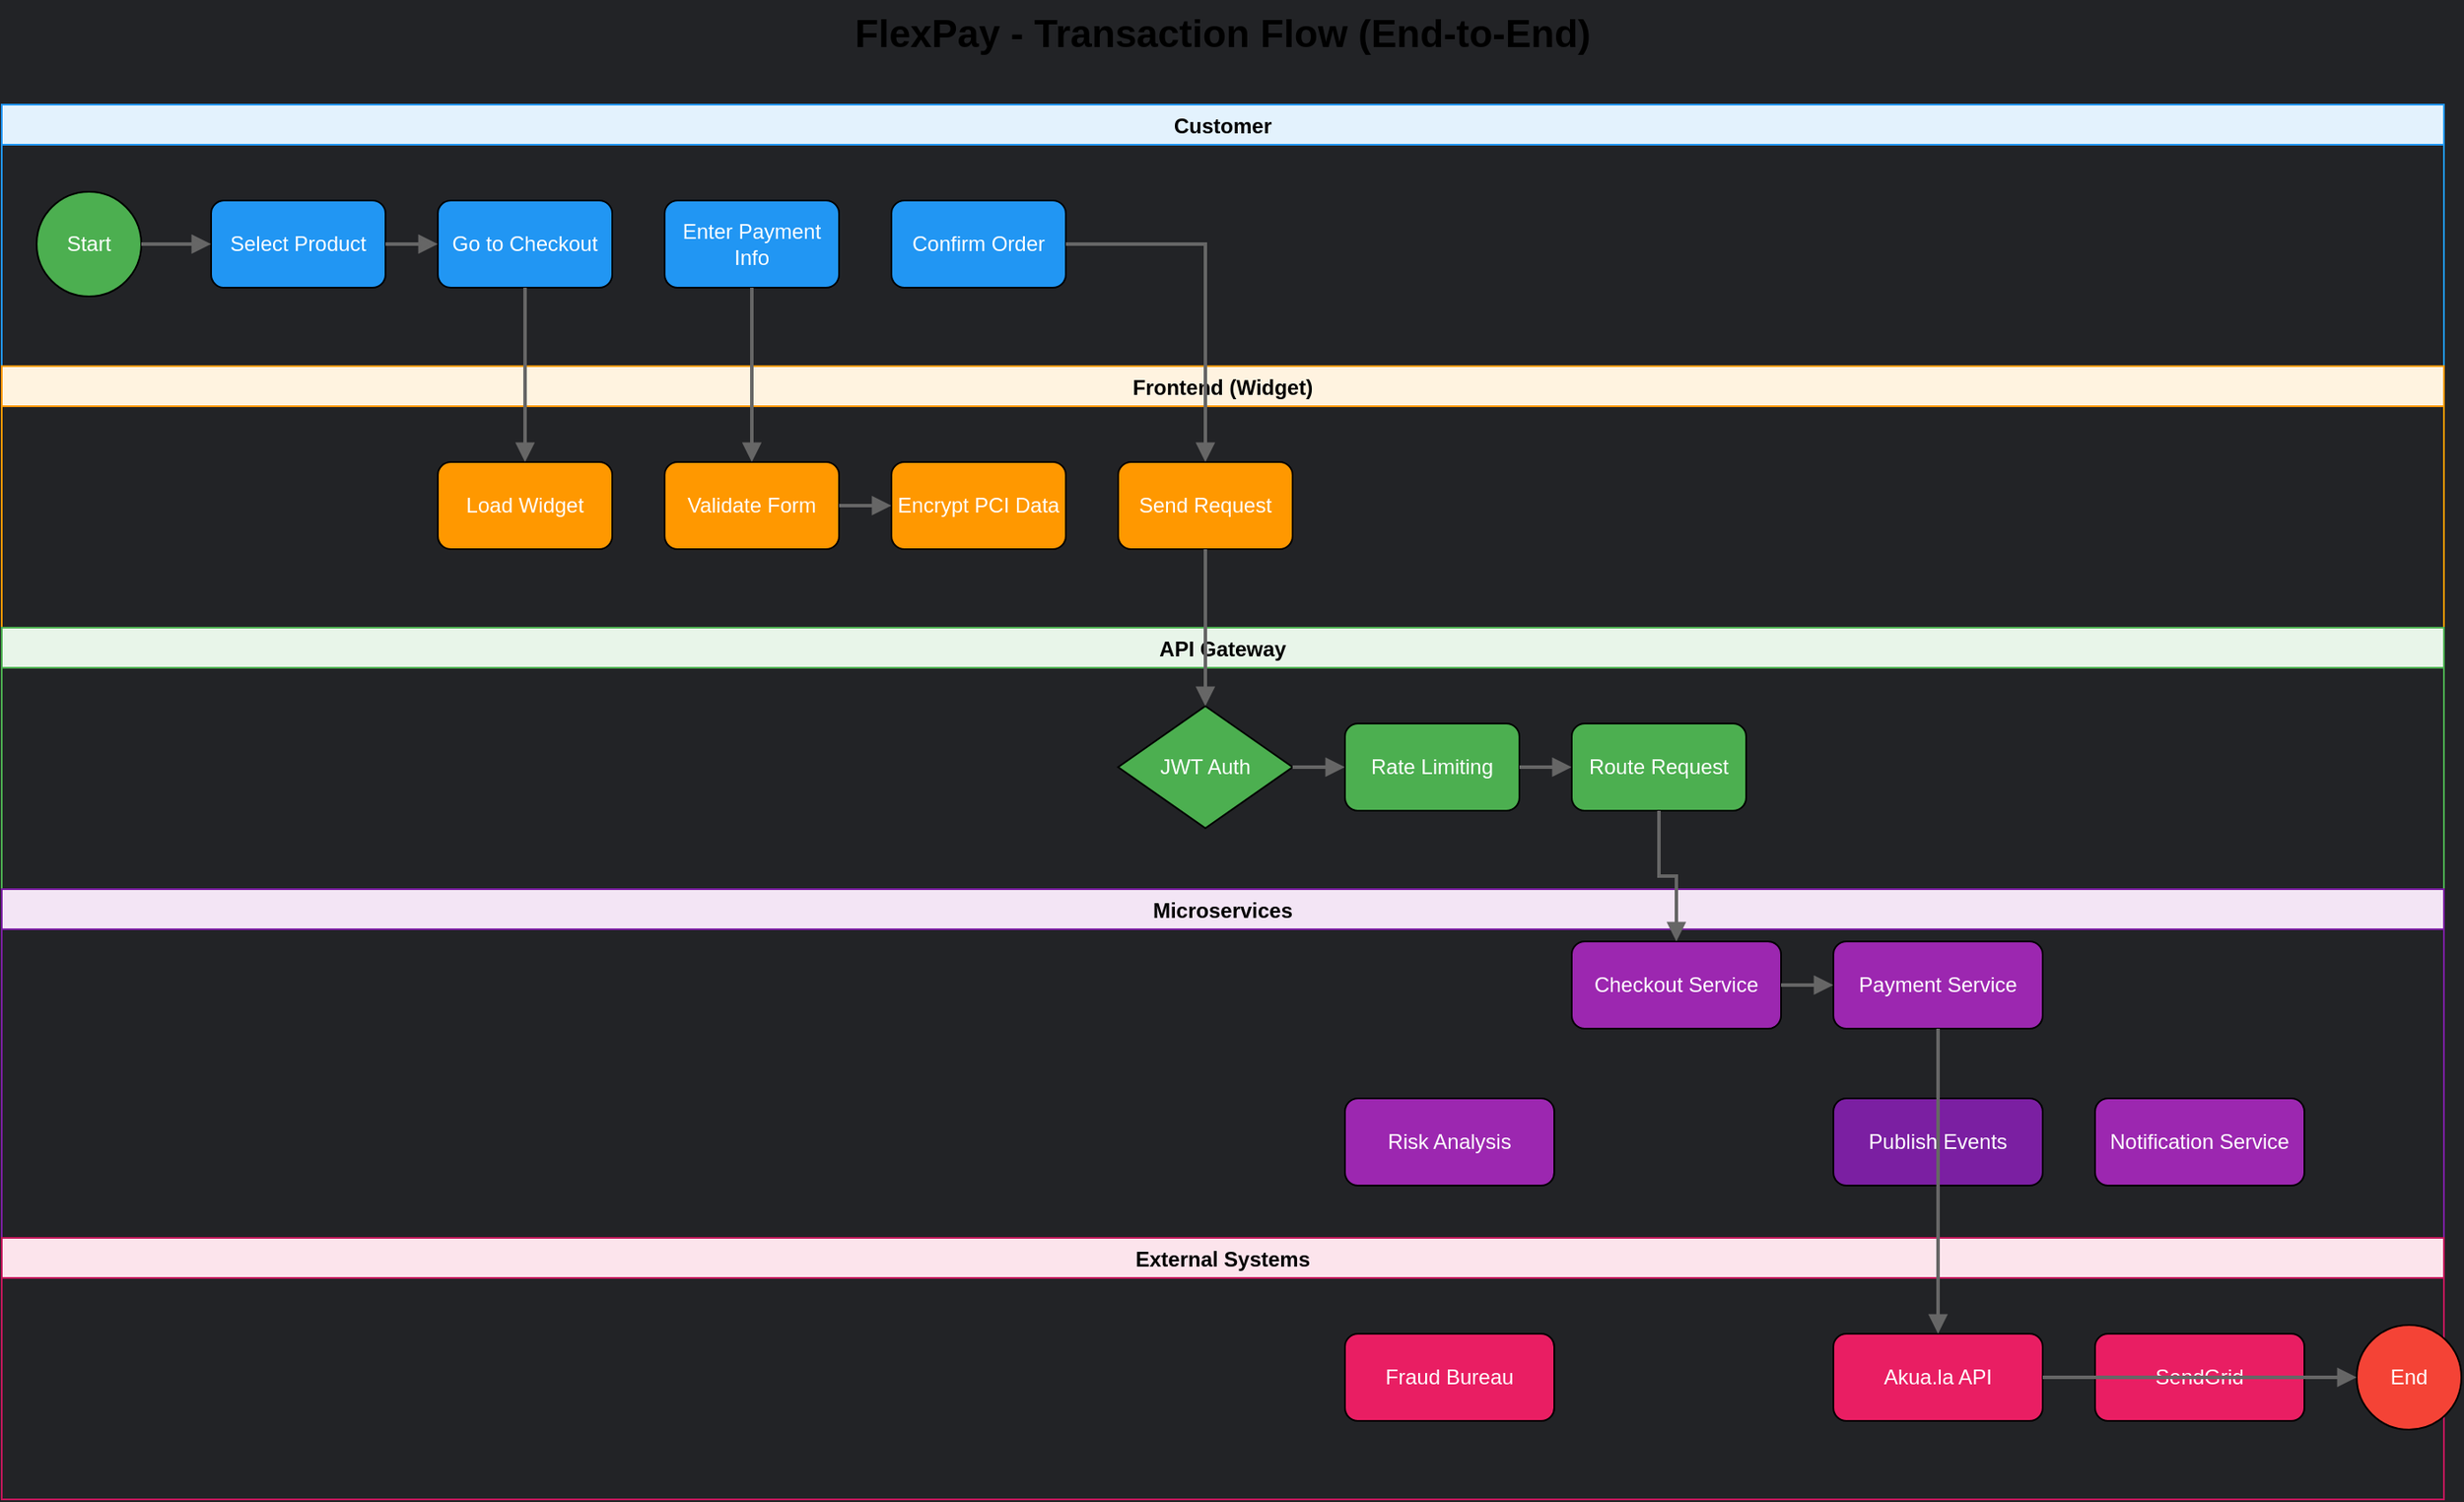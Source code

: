 <mxfile version="24.7.17" type="device">
  <diagram name="Transaction-Flow" id="transaction_flow">
    <mxGraphModel dx="1600" dy="900" grid="0" gridSize="10" guides="1" tooltips="1" connect="1" arrows="1" fold="1" page="1" pageScale="1" pageWidth="1600" pageHeight="1200" background="light-dark(#222326, #121212)" math="0" shadow="0">
      <root>
        <mxCell id="0" />
        <mxCell id="1" parent="0" />

        <!-- Title -->
        <mxCell id="title" value="FlexPay - Transaction Flow (End-to-End)" style="text;html=1;strokeColor=none;fillColor=none;align=center;verticalAlign=middle;whiteSpace=wrap;rounded=0;fontSize=22;fontStyle=1;" vertex="1" parent="1">
          <mxGeometry x="500" y="20" width="600" height="40" as="geometry" />
        </mxCell>

        <!-- Swimlanes -->
        <mxCell id="customer_lane" value="Customer" style="swimlane;fillColor=#e3f2fd;strokeColor=#2196f3;" vertex="1" parent="1">
          <mxGeometry x="100" y="80" width="1400" height="150" as="geometry" />
        </mxCell>

        <mxCell id="frontend_lane" value="Frontend (Widget)" style="swimlane;fillColor=#fff3e0;strokeColor=#ff9800;" vertex="1" parent="1">
          <mxGeometry x="100" y="230" width="1400" height="150" as="geometry" />
        </mxCell>

        <mxCell id="gateway_lane" value="API Gateway" style="swimlane;fillColor=#e8f5e9;strokeColor=#4caf50;" vertex="1" parent="1">
          <mxGeometry x="100" y="380" width="1400" height="150" as="geometry" />
        </mxCell>

        <mxCell id="services_lane" value="Microservices" style="swimlane;fillColor=#f3e5f5;strokeColor=#7b1fa2;" vertex="1" parent="1">
          <mxGeometry x="100" y="530" width="1400" height="200" as="geometry" />
        </mxCell>

        <mxCell id="external_lane" value="External Systems" style="swimlane;fillColor=#fce4ec;strokeColor=#c2185b;" vertex="1" parent="1">
          <mxGeometry x="100" y="730" width="1400" height="150" as="geometry" />
        </mxCell>

        <!-- Customer Actions -->
        <mxCell id="start" value="Start" style="ellipse;whiteSpace=wrap;html=1;fillColor=#4caf50;fontColor=#ffffff;" vertex="1" parent="customer_lane">
          <mxGeometry x="20" y="50" width="60" height="60" as="geometry" />
        </mxCell>

        <mxCell id="select_product" value="Select Product" style="rounded=1;whiteSpace=wrap;html=1;fillColor=#2196f3;fontColor=#ffffff;" vertex="1" parent="customer_lane">
          <mxGeometry x="120" y="55" width="100" height="50" as="geometry" />
        </mxCell>

        <mxCell id="checkout" value="Go to Checkout" style="rounded=1;whiteSpace=wrap;html=1;fillColor=#2196f3;fontColor=#ffffff;" vertex="1" parent="customer_lane">
          <mxGeometry x="250" y="55" width="100" height="50" as="geometry" />
        </mxCell>

        <mxCell id="enter_payment" value="Enter Payment Info" style="rounded=1;whiteSpace=wrap;html=1;fillColor=#2196f3;fontColor=#ffffff;" vertex="1" parent="customer_lane">
          <mxGeometry x="380" y="55" width="100" height="50" as="geometry" />
        </mxCell>

        <mxCell id="confirm_order" value="Confirm Order" style="rounded=1;whiteSpace=wrap;html=1;fillColor=#2196f3;fontColor=#ffffff;" vertex="1" parent="customer_lane">
          <mxGeometry x="510" y="55" width="100" height="50" as="geometry" />
        </mxCell>

        <!-- Frontend Actions -->
        <mxCell id="load_widget" value="Load Widget" style="rounded=1;whiteSpace=wrap;html=1;fillColor=#ff9800;fontColor=#ffffff;" vertex="1" parent="frontend_lane">
          <mxGeometry x="250" y="55" width="100" height="50" as="geometry" />
        </mxCell>

        <mxCell id="validate_form" value="Validate Form" style="rounded=1;whiteSpace=wrap;html=1;fillColor=#ff9800;fontColor=#ffffff;" vertex="1" parent="frontend_lane">
          <mxGeometry x="380" y="55" width="100" height="50" as="geometry" />
        </mxCell>

        <mxCell id="encrypt_data" value="Encrypt PCI Data" style="rounded=1;whiteSpace=wrap;html=1;fillColor=#ff9800;fontColor=#ffffff;" vertex="1" parent="frontend_lane">
          <mxGeometry x="510" y="55" width="100" height="50" as="geometry" />
        </mxCell>

        <mxCell id="send_request" value="Send Request" style="rounded=1;whiteSpace=wrap;html=1;fillColor=#ff9800;fontColor=#ffffff;" vertex="1" parent="frontend_lane">
          <mxGeometry x="640" y="55" width="100" height="50" as="geometry" />
        </mxCell>

        <!-- Gateway Actions -->
        <mxCell id="auth_check" value="JWT Auth" style="rhombus;whiteSpace=wrap;html=1;fillColor=#4caf50;fontColor=#ffffff;" vertex="1" parent="gateway_lane">
          <mxGeometry x="640" y="45" width="100" height="70" as="geometry" />
        </mxCell>

        <mxCell id="rate_limit" value="Rate Limiting" style="rounded=1;whiteSpace=wrap;html=1;fillColor=#4caf50;fontColor=#ffffff;" vertex="1" parent="gateway_lane">
          <mxGeometry x="770" y="55" width="100" height="50" as="geometry" />
        </mxCell>

        <mxCell id="route_request" value="Route Request" style="rounded=1;whiteSpace=wrap;html=1;fillColor=#4caf50;fontColor=#ffffff;" vertex="1" parent="gateway_lane">
          <mxGeometry x="900" y="55" width="100" height="50" as="geometry" />
        </mxCell>

        <!-- Microservices Actions -->
        <mxCell id="checkout_service" value="Checkout Service" style="rounded=1;whiteSpace=wrap;html=1;fillColor=#9c27b0;fontColor=#ffffff;" vertex="1" parent="services_lane">
          <mxGeometry x="900" y="30" width="120" height="50" as="geometry" />
        </mxCell>

        <mxCell id="risk_service" value="Risk Analysis" style="rounded=1;whiteSpace=wrap;html=1;fillColor=#9c27b0;fontColor=#ffffff;" vertex="1" parent="services_lane">
          <mxGeometry x="770" y="120" width="120" height="50" as="geometry" />
        </mxCell>

        <mxCell id="payment_service" value="Payment Service" style="rounded=1;whiteSpace=wrap;html=1;fillColor=#9c27b0;fontColor=#ffffff;" vertex="1" parent="services_lane">
          <mxGeometry x="1050" y="30" width="120" height="50" as="geometry" />
        </mxCell>

        <mxCell id="notification_service" value="Notification Service" style="rounded=1;whiteSpace=wrap;html=1;fillColor=#9c27b0;fontColor=#ffffff;" vertex="1" parent="services_lane">
          <mxGeometry x="1200" y="120" width="120" height="50" as="geometry" />
        </mxCell>

        <mxCell id="event_publish" value="Publish Events" style="rounded=1;whiteSpace=wrap;html=1;fillColor=#7b1fa2;fontColor=#ffffff;" vertex="1" parent="services_lane">
          <mxGeometry x="1050" y="120" width="120" height="50" as="geometry" />
        </mxCell>

        <!-- External Systems -->
        <mxCell id="akua_api" value="Akua.la API" style="rounded=1;whiteSpace=wrap;html=1;fillColor=#e91e63;fontColor=#ffffff;" vertex="1" parent="external_lane">
          <mxGeometry x="1050" y="55" width="120" height="50" as="geometry" />
        </mxCell>

        <mxCell id="fraud_bureau" value="Fraud Bureau" style="rounded=1;whiteSpace=wrap;html=1;fillColor=#e91e63;fontColor=#ffffff;" vertex="1" parent="external_lane">
          <mxGeometry x="770" y="55" width="120" height="50" as="geometry" />
        </mxCell>

        <mxCell id="email_provider" value="SendGrid" style="rounded=1;whiteSpace=wrap;html=1;fillColor=#e91e63;fontColor=#ffffff;" vertex="1" parent="external_lane">
          <mxGeometry x="1200" y="55" width="120" height="50" as="geometry" />
        </mxCell>

        <mxCell id="end" value="End" style="ellipse;whiteSpace=wrap;html=1;fillColor=#f44336;fontColor=#ffffff;" vertex="1" parent="external_lane">
          <mxGeometry x="1350" y="50" width="60" height="60" as="geometry" />
        </mxCell>

        <!-- Flow Arrows -->
        <mxCell id="flow1" style="edgeStyle=orthogonalEdgeStyle;rounded=0;orthogonalLoop=1;jettySize=auto;html=1;strokeColor=#666;strokeWidth=2;endArrow=block;endFill=1;" edge="1" parent="1" source="start" target="select_product">
          <mxGeometry relative="1" as="geometry" />
        </mxCell>

        <mxCell id="flow2" style="edgeStyle=orthogonalEdgeStyle;rounded=0;orthogonalLoop=1;jettySize=auto;html=1;strokeColor=#666;strokeWidth=2;endArrow=block;endFill=1;" edge="1" parent="1" source="select_product" target="checkout">
          <mxGeometry relative="1" as="geometry" />
        </mxCell>

        <mxCell id="flow3" style="edgeStyle=orthogonalEdgeStyle;rounded=0;orthogonalLoop=1;jettySize=auto;html=1;strokeColor=#666;strokeWidth=2;endArrow=block;endFill=1;" edge="1" parent="1" source="checkout" target="load_widget">
          <mxGeometry relative="1" as="geometry" />
        </mxCell>

        <mxCell id="flow4" style="edgeStyle=orthogonalEdgeStyle;rounded=0;orthogonalLoop=1;jettySize=auto;html=1;strokeColor=#666;strokeWidth=2;endArrow=block;endFill=1;" edge="1" parent="1" source="enter_payment" target="validate_form">
          <mxGeometry relative="1" as="geometry" />
        </mxCell>

        <mxCell id="flow5" style="edgeStyle=orthogonalEdgeStyle;rounded=0;orthogonalLoop=1;jettySize=auto;html=1;strokeColor=#666;strokeWidth=2;endArrow=block;endFill=1;" edge="1" parent="1" source="validate_form" target="encrypt_data">
          <mxGeometry relative="1" as="geometry" />
        </mxCell>

        <mxCell id="flow6" style="edgeStyle=orthogonalEdgeStyle;rounded=0;orthogonalLoop=1;jettySize=auto;html=1;strokeColor=#666;strokeWidth=2;endArrow=block;endFill=1;" edge="1" parent="1" source="confirm_order" target="send_request">
          <mxGeometry relative="1" as="geometry" />
        </mxCell>

        <mxCell id="flow7" style="edgeStyle=orthogonalEdgeStyle;rounded=0;orthogonalLoop=1;jettySize=auto;html=1;strokeColor=#666;strokeWidth=2;endArrow=block;endFill=1;" edge="1" parent="1" source="send_request" target="auth_check">
          <mxGeometry relative="1" as="geometry" />
        </mxCell>

        <mxCell id="flow8" style="edgeStyle=orthogonalEdgeStyle;rounded=0;orthogonalLoop=1;jettySize=auto;html=1;strokeColor=#666;strokeWidth=2;endArrow=block;endFill=1;" edge="1" parent="1" source="auth_check" target="rate_limit">
          <mxGeometry relative="1" as="geometry" />
        </mxCell>

        <mxCell id="flow9" style="edgeStyle=orthogonalEdgeStyle;rounded=0;orthogonalLoop=1;jettySize=auto;html=1;strokeColor=#666;strokeWidth=2;endArrow=block;endFill=1;" edge="1" parent="1" source="rate_limit" target="route_request">
          <mxGeometry relative="1" as="geometry" />
        </mxCell>

        <mxCell id="flow10" style="edgeStyle=orthogonalEdgeStyle;rounded=0;orthogonalLoop=1;jettySize=auto;html=1;strokeColor=#666;strokeWidth=2;endArrow=block;endFill=1;" edge="1" parent="1" source="route_request" target="checkout_service">
          <mxGeometry relative="1" as="geometry" />
        </mxCell>

        <mxCell id="flow11" style="edgeStyle=orthogonalEdgeStyle;rounded=0;orthogonalLoop=1;jettySize=auto;html=1;strokeColor=#666;strokeWidth=2;endArrow=block;endFill=1;" edge="1" parent="1" source="checkout_service" target="payment_service">
          <mxGeometry relative="1" as="geometry" />
        </mxCell>

        <mxCell id="flow12" style="edgeStyle=orthogonalEdgeStyle;rounded=0;orthogonalLoop=1;jettySize=auto;html=1;strokeColor=#666;strokeWidth=2;endArrow=block;endFill=1;" edge="1" parent="1" source="payment_service" target="akua_api">
          <mxGeometry relative="1" as="geometry" />
        </mxCell>

        <mxCell id="flow13" style="edgeStyle=orthogonalEdgeStyle;rounded=0;orthogonalLoop=1;jettySize=auto;html=1;strokeColor=#666;strokeWidth=2;endArrow=block;endFill=1;" edge="1" parent="1" source="akua_api" target="end">
          <mxGeometry relative="1" as="geometry" />
        </mxCell>

      </root>
    </mxGraphModel>
  </diagram>
</mxfile>